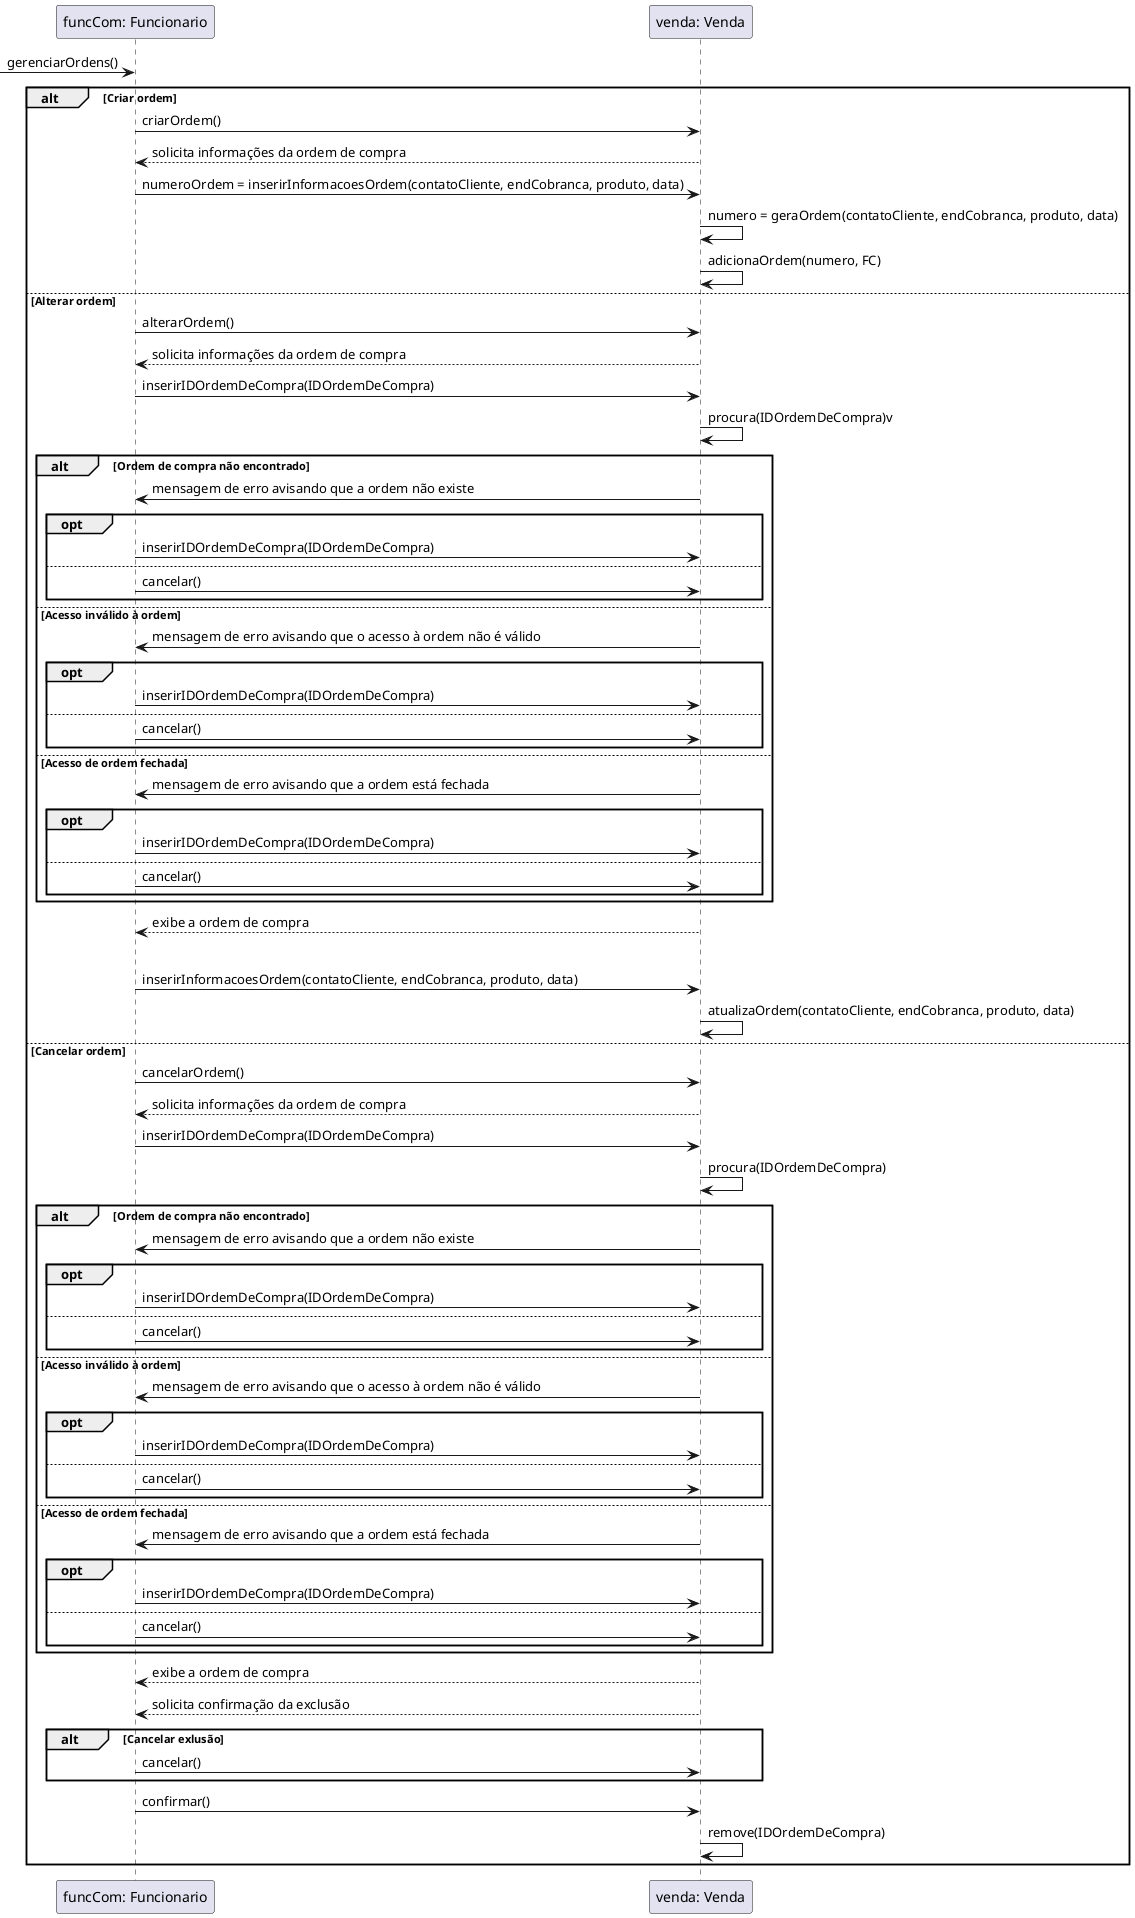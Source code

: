 @startuml

' Participant "afp : Gerente" as AFP

Participant "funcCom: Funcionario" as FC
' Participant "empresa : Empresa" as empresa
' Participant "listaFun : ListaDeFuncionarios" as listaFuncionarios
Participant "venda: Venda" as venda
' Participant "pgto: Pagamento" as pagamento
' Participant "ponto: Ponto" as ponto
' Participant "baseProj: BaseDeDadosProjetos" as baseProjeto

 -> FC: gerenciarOrdens()

alt Criar ordem
    FC -> venda : criarOrdem()
    FC <-- venda : solicita informações da ordem de compra
    FC -> venda : numeroOrdem = inserirInformacoesOrdem(contatoCliente, endCobranca, produto, data)
    venda -> venda : numero = geraOrdem(contatoCliente, endCobranca, produto, data)
    ' não sei muito sobre essa próxima linha
    venda -> venda : adicionaOrdem(numero, FC) 
else Alterar ordem
    FC -> venda : alterarOrdem()
    FC <-- venda : solicita informações da ordem de compra
    FC -> venda : inserirIDOrdemDeCompra(IDOrdemDeCompra)
    venda -> venda : procura(IDOrdemDeCompra)v
    alt Ordem de compra não encontrado
        FC <- venda : mensagem de erro avisando que a ordem não existe
        opt
            FC -> venda : inserirIDOrdemDeCompra(IDOrdemDeCompra)
        else
            FC -> venda : cancelar()
        end
    else Acesso inválido à ordem
        FC <- venda : mensagem de erro avisando que o acesso à ordem não é válido
        opt
            FC -> venda : inserirIDOrdemDeCompra(IDOrdemDeCompra)
        else
            FC -> venda : cancelar()
        end
    else Acesso de ordem fechada
        FC <- venda : mensagem de erro avisando que a ordem está fechada
        opt
            FC -> venda : inserirIDOrdemDeCompra(IDOrdemDeCompra)
        else
            FC -> venda : cancelar()
        end
    end
    FC <-- venda : exibe a ordem de compra 
    |||
    FC -> venda : inserirInformacoesOrdem(contatoCliente, endCobranca, produto, data)
    venda -> venda : atualizaOrdem(contatoCliente, endCobranca, produto, data)
else Cancelar ordem
    FC -> venda : cancelarOrdem()
    FC <-- venda : solicita informações da ordem de compra
    FC -> venda : inserirIDOrdemDeCompra(IDOrdemDeCompra)
    venda -> venda : procura(IDOrdemDeCompra)
    alt Ordem de compra não encontrado
        FC <- venda : mensagem de erro avisando que a ordem não existe
        opt
            FC -> venda : inserirIDOrdemDeCompra(IDOrdemDeCompra)
        else
            FC -> venda : cancelar()
        end
    else Acesso inválido à ordem
        FC <- venda : mensagem de erro avisando que o acesso à ordem não é válido
        opt
            FC -> venda : inserirIDOrdemDeCompra(IDOrdemDeCompra)
        else
            FC -> venda : cancelar()
        end
    else Acesso de ordem fechada
        FC <- venda : mensagem de erro avisando que a ordem está fechada
        opt
            FC -> venda : inserirIDOrdemDeCompra(IDOrdemDeCompra)
        else
            FC -> venda : cancelar()
        end
    end
    FC <-- venda : exibe a ordem de compra 
    FC <-- venda : solicita confirmação da exclusão
    alt Cancelar exlusão
        FC -> venda : cancelar()
    end
    FC -> venda : confirmar()
    venda -> venda : remove(IDOrdemDeCompra)
end


@enduml
